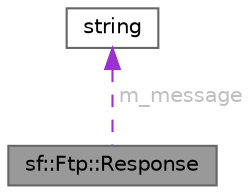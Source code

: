 digraph "sf::Ftp::Response"
{
 // INTERACTIVE_SVG=YES
 // LATEX_PDF_SIZE
  bgcolor="transparent";
  edge [fontname=Helvetica,fontsize=10,labelfontname=Helvetica,labelfontsize=10];
  node [fontname=Helvetica,fontsize=10,shape=box,height=0.2,width=0.4];
  Node1 [id="Node000001",label="sf::Ftp::Response",height=0.2,width=0.4,color="gray40", fillcolor="grey60", style="filled", fontcolor="black",tooltip="Define a FTP response."];
  Node2 -> Node1 [id="edge1_Node000001_Node000002",dir="back",color="darkorchid3",style="dashed",tooltip=" ",label=" m_message",fontcolor="grey" ];
  Node2 [id="Node000002",label="string",height=0.2,width=0.4,color="gray40", fillcolor="white", style="filled",tooltip=" "];
}
